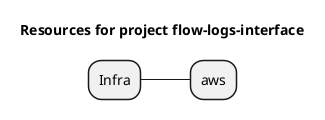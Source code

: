 @startmindmap
title Resources for project flow-logs-interface
skinparam monochrome true
+ Infra
++ aws

@endmindmap